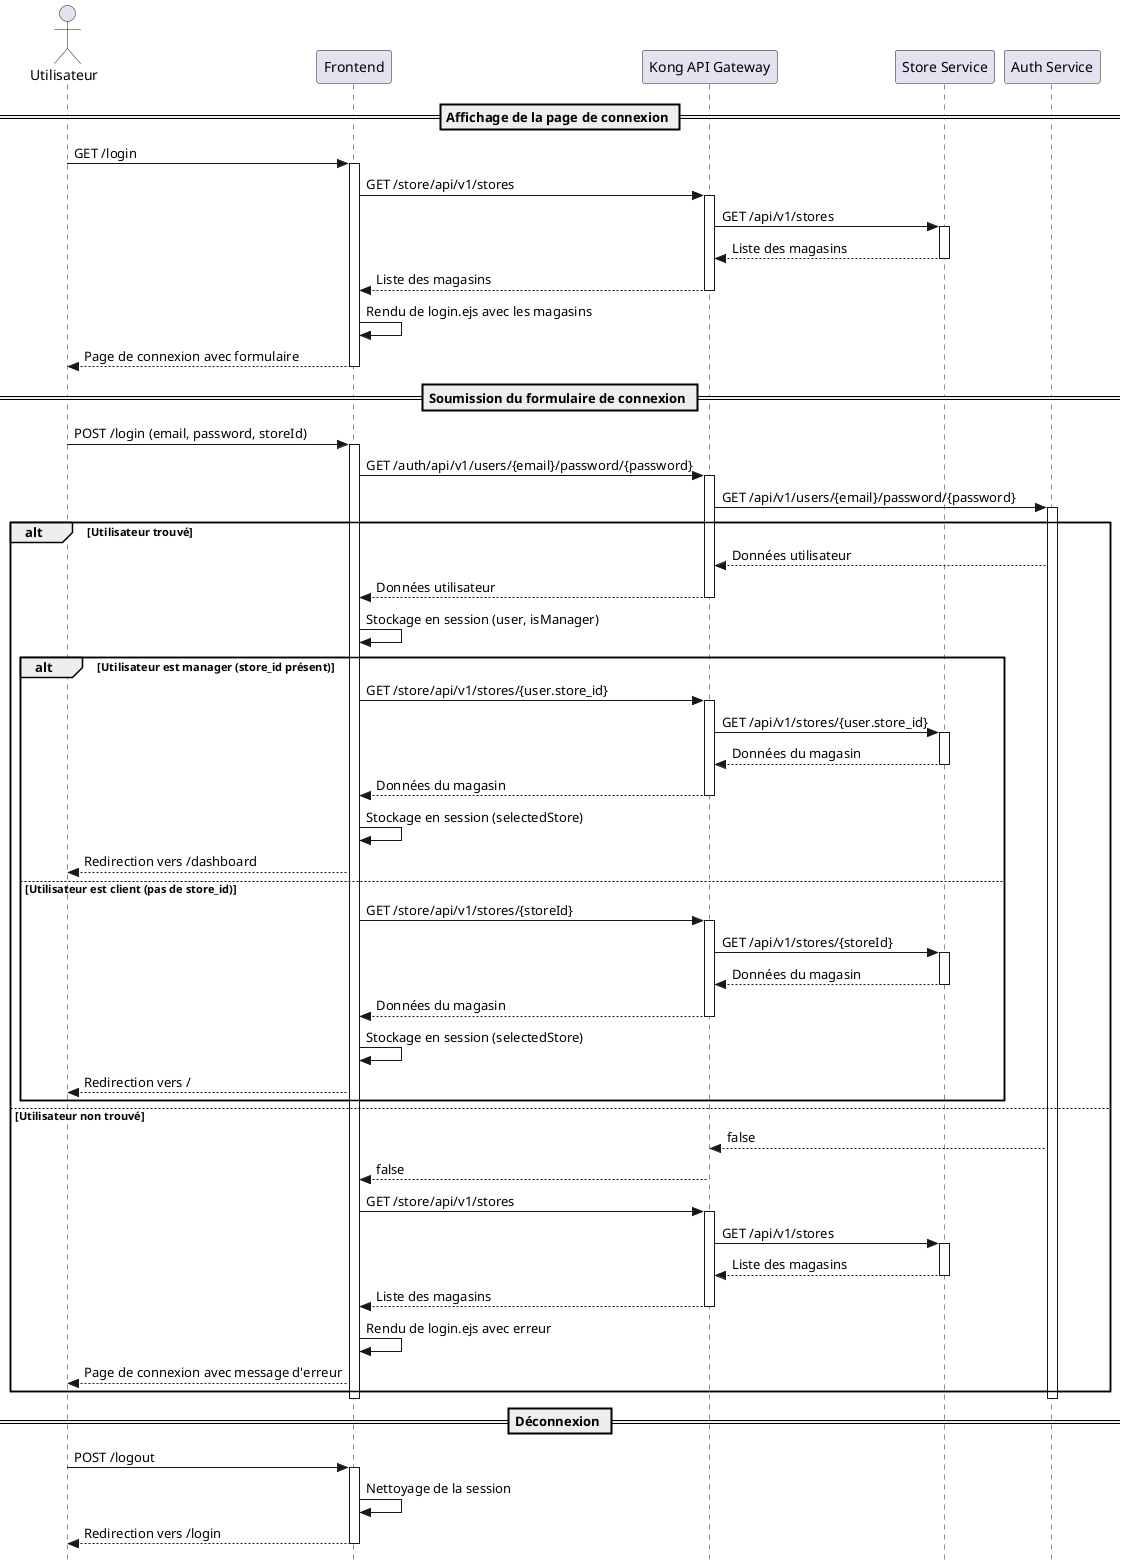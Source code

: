 @startuml Auth Login Sequence

skinparam style strictuml

actor "Utilisateur" as User
participant "Frontend" as Frontend
participant "Kong API Gateway" as Kong
participant "Store Service" as StoreService
participant "Auth Service" as AuthService

== Affichage de la page de connexion ==

User -> Frontend: GET /login
activate Frontend

Frontend -> Kong: GET /store/api/v1/stores
activate Kong
Kong -> StoreService: GET /api/v1/stores
activate StoreService
StoreService --> Kong: Liste des magasins
deactivate StoreService
Kong --> Frontend: Liste des magasins
deactivate Kong

Frontend -> Frontend: Rendu de login.ejs avec les magasins
Frontend --> User: Page de connexion avec formulaire
deactivate Frontend

== Soumission du formulaire de connexion ==

User -> Frontend: POST /login (email, password, storeId)
activate Frontend

Frontend -> Kong: GET /auth/api/v1/users/{email}/password/{password}
activate Kong
Kong -> AuthService: GET /api/v1/users/{email}/password/{password}
activate AuthService

alt Utilisateur trouvé
    AuthService --> Kong: Données utilisateur
    Kong --> Frontend: Données utilisateur
    deactivate Kong
    
    Frontend -> Frontend: Stockage en session (user, isManager)
    
    alt Utilisateur est manager (store_id présent)
        Frontend -> Kong: GET /store/api/v1/stores/{user.store_id}
        activate Kong
        Kong -> StoreService: GET /api/v1/stores/{user.store_id}
        activate StoreService
        StoreService --> Kong: Données du magasin
        deactivate StoreService
        Kong --> Frontend: Données du magasin
        deactivate Kong
        
        Frontend -> Frontend: Stockage en session (selectedStore)
        Frontend --> User: Redirection vers /dashboard
    else Utilisateur est client (pas de store_id)
        Frontend -> Kong: GET /store/api/v1/stores/{storeId}
        activate Kong
        Kong -> StoreService: GET /api/v1/stores/{storeId}
        activate StoreService
        StoreService --> Kong: Données du magasin
        deactivate StoreService
        Kong --> Frontend: Données du magasin
        deactivate Kong
        
        Frontend -> Frontend: Stockage en session (selectedStore)
        Frontend --> User: Redirection vers /
    end
    
else Utilisateur non trouvé
    AuthService --> Kong: false
    Kong --> Frontend: false
    deactivate Kong
    
    Frontend -> Kong: GET /store/api/v1/stores
    activate Kong
    Kong -> StoreService: GET /api/v1/stores
    activate StoreService
    StoreService --> Kong: Liste des magasins
    deactivate StoreService
    Kong --> Frontend: Liste des magasins
    deactivate Kong
    
    Frontend -> Frontend: Rendu de login.ejs avec erreur
    Frontend --> User: Page de connexion avec message d'erreur
end

deactivate AuthService
deactivate Frontend

== Déconnexion ==

User -> Frontend: POST /logout
activate Frontend
Frontend -> Frontend: Nettoyage de la session
Frontend --> User: Redirection vers /login
deactivate Frontend

@enduml